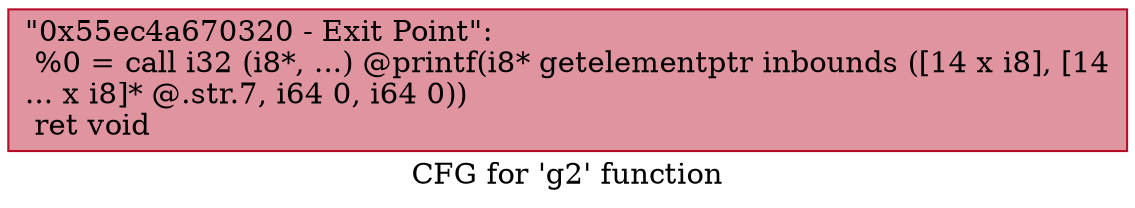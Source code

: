 digraph "CFG for 'g2' function" {
	label="CFG for 'g2' function";

	Node0x55ec4a670320 [shape=record,color="#b70d28ff", style=filled, fillcolor="#b70d2870",label="{\"0x55ec4a670320 - Exit Point\":\l  %0 = call i32 (i8*, ...) @printf(i8* getelementptr inbounds ([14 x i8], [14\l... x i8]* @.str.7, i64 0, i64 0))\l  ret void\l}"];
}
